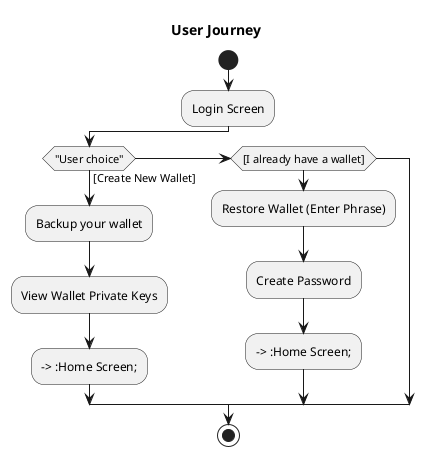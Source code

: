 @startuml
title User Journey

start

:Login Screen;

if ("User choice") then ([Create New Wallet])
  :Backup your wallet;
  :View Wallet Private Keys;
  --> :Home Screen;
elseif ([I already have a wallet])
  :Restore Wallet (Enter Phrase);
  :Create Password;
  --> :Home Screen;
endif

stop

@enduml
